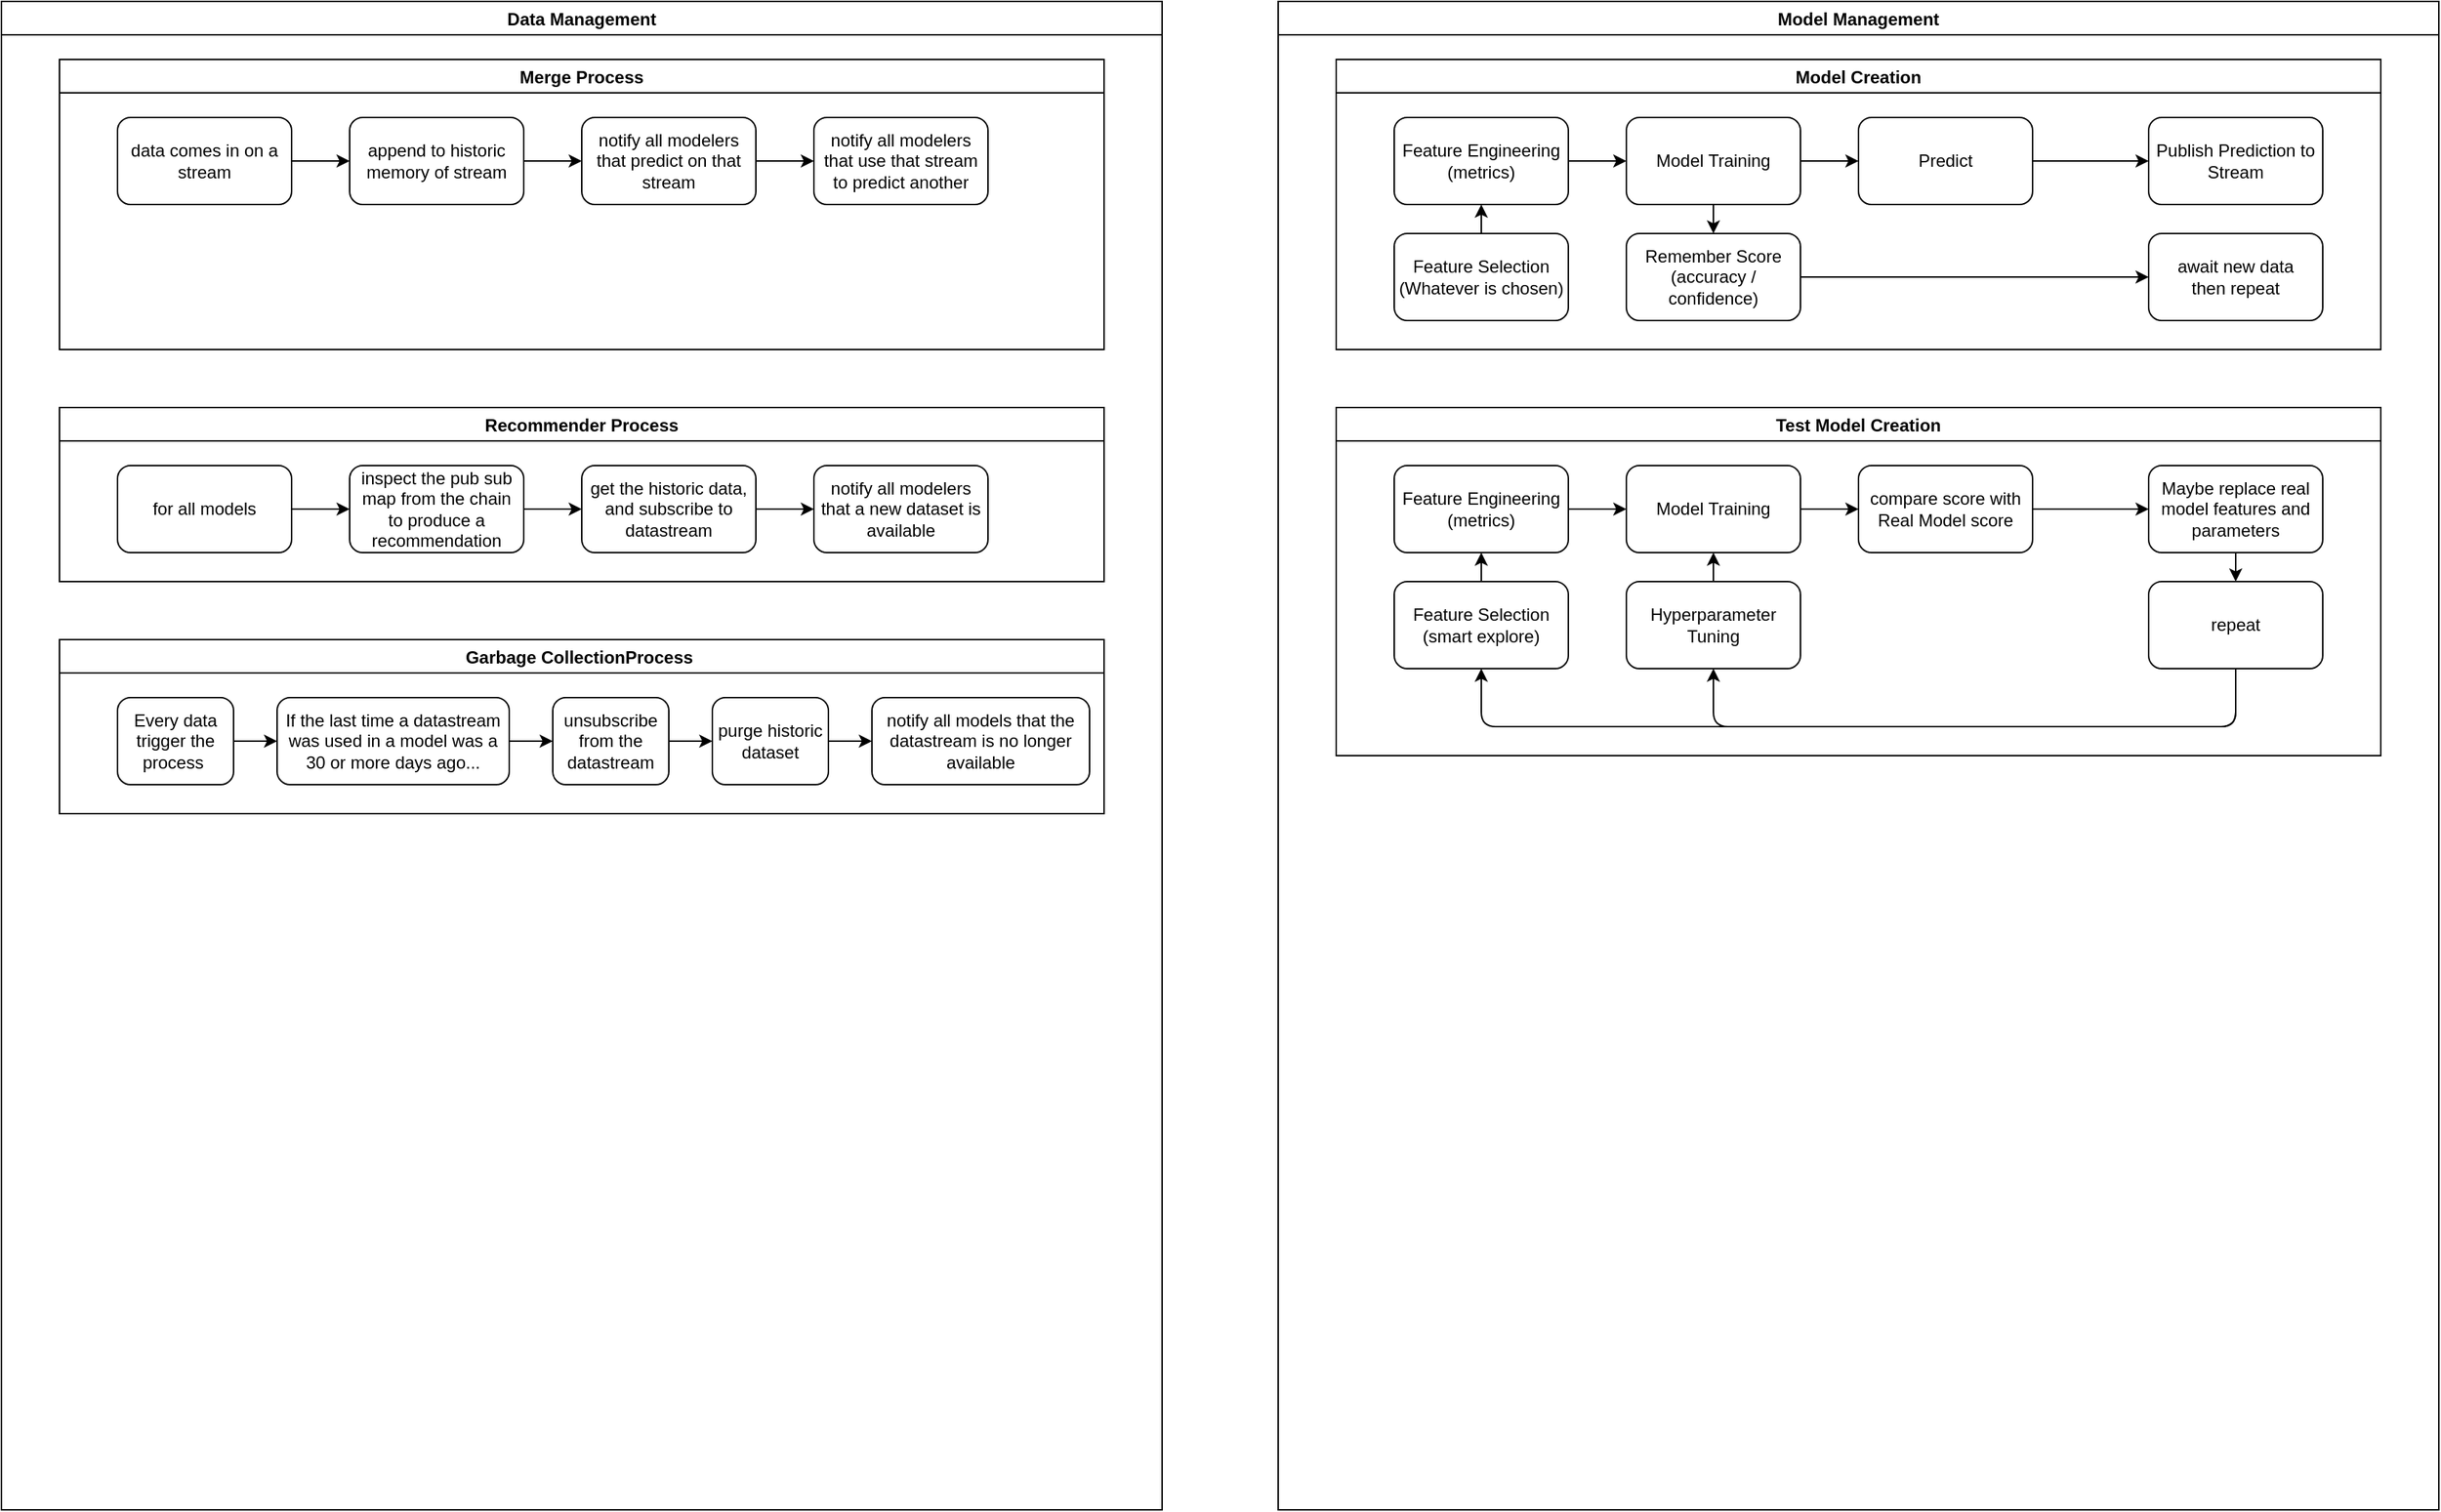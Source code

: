 <mxfile>
    <diagram id="8B1UM-TKubpfmvhL9nei" name="Page-1">
        <mxGraphModel dx="2707" dy="472" grid="0" gridSize="10" guides="1" tooltips="1" connect="1" arrows="1" fold="1" page="1" pageScale="1" pageWidth="850" pageHeight="1100" math="0" shadow="0">
            <root>
                <mxCell id="0"/>
                <mxCell id="1" parent="0"/>
                <mxCell id="18" value="Data Management" style="swimlane;" parent="1" vertex="1">
                    <mxGeometry x="-840" y="40" width="800" height="1040" as="geometry"/>
                </mxCell>
                <mxCell id="56" value="Merge Process" style="swimlane;" parent="18" vertex="1">
                    <mxGeometry x="40" y="40" width="720" height="200" as="geometry">
                        <mxRectangle x="40" y="40" width="120" height="23" as="alternateBounds"/>
                    </mxGeometry>
                </mxCell>
                <mxCell id="57" style="edgeStyle=none;html=1;" parent="56" edge="1">
                    <mxGeometry relative="1" as="geometry">
                        <mxPoint x="160" y="70" as="sourcePoint"/>
                    </mxGeometry>
                </mxCell>
                <mxCell id="59" style="edgeStyle=none;html=1;entryX=0.5;entryY=1;entryDx=0;entryDy=0;" parent="56" edge="1">
                    <mxGeometry relative="1" as="geometry">
                        <mxPoint x="100" y="100" as="targetPoint"/>
                    </mxGeometry>
                </mxCell>
                <mxCell id="61" style="edgeStyle=none;html=1;" parent="56" edge="1">
                    <mxGeometry relative="1" as="geometry">
                        <mxPoint x="320" y="70" as="sourcePoint"/>
                    </mxGeometry>
                </mxCell>
                <mxCell id="62" style="edgeStyle=none;html=1;" parent="56" edge="1">
                    <mxGeometry relative="1" as="geometry">
                        <mxPoint x="260" y="120" as="targetPoint"/>
                    </mxGeometry>
                </mxCell>
                <mxCell id="65" style="edgeStyle=orthogonalEdgeStyle;html=1;entryX=0;entryY=0.5;entryDx=0;entryDy=0;" parent="56" edge="1">
                    <mxGeometry relative="1" as="geometry">
                        <mxPoint x="560" y="150" as="targetPoint"/>
                    </mxGeometry>
                </mxCell>
                <mxCell id="77" style="edgeStyle=orthogonalEdgeStyle;html=1;entryX=0;entryY=0.5;entryDx=0;entryDy=0;" parent="56" source="70" target="75" edge="1">
                    <mxGeometry relative="1" as="geometry"/>
                </mxCell>
                <mxCell id="70" value="notify all modelers that predict on that stream" style="rounded=1;whiteSpace=wrap;html=1;" parent="56" vertex="1">
                    <mxGeometry x="360" y="40" width="120" height="60" as="geometry"/>
                </mxCell>
                <mxCell id="74" style="edgeStyle=orthogonalEdgeStyle;html=1;entryX=0;entryY=0.5;entryDx=0;entryDy=0;" parent="56" source="71" target="143" edge="1">
                    <mxGeometry relative="1" as="geometry"/>
                </mxCell>
                <mxCell id="71" value="data comes in on a stream" style="rounded=1;whiteSpace=wrap;html=1;" parent="56" vertex="1">
                    <mxGeometry x="40" y="40" width="120" height="60" as="geometry"/>
                </mxCell>
                <mxCell id="144" style="edgeStyle=none;html=1;entryX=0;entryY=0.5;entryDx=0;entryDy=0;" edge="1" parent="56" source="143" target="70">
                    <mxGeometry relative="1" as="geometry"/>
                </mxCell>
                <mxCell id="143" value="append to historic memory of stream" style="rounded=1;whiteSpace=wrap;html=1;" vertex="1" parent="56">
                    <mxGeometry x="200" y="40" width="120" height="60" as="geometry"/>
                </mxCell>
                <mxCell id="75" value="notify all modelers that use that stream to predict another" style="rounded=1;whiteSpace=wrap;html=1;" parent="56" vertex="1">
                    <mxGeometry x="520" y="40" width="120" height="60" as="geometry"/>
                </mxCell>
                <mxCell id="79" value="Recommender Process" style="swimlane;" parent="18" vertex="1">
                    <mxGeometry x="40" y="280" width="720" height="120" as="geometry">
                        <mxRectangle x="40" y="40" width="120" height="23" as="alternateBounds"/>
                    </mxGeometry>
                </mxCell>
                <mxCell id="80" style="edgeStyle=none;html=1;" parent="79" edge="1">
                    <mxGeometry relative="1" as="geometry">
                        <mxPoint x="160" y="70" as="sourcePoint"/>
                    </mxGeometry>
                </mxCell>
                <mxCell id="81" style="edgeStyle=none;html=1;entryX=0.5;entryY=1;entryDx=0;entryDy=0;" parent="79" edge="1">
                    <mxGeometry relative="1" as="geometry">
                        <mxPoint x="100" y="100" as="targetPoint"/>
                    </mxGeometry>
                </mxCell>
                <mxCell id="82" style="edgeStyle=none;html=1;" parent="79" edge="1">
                    <mxGeometry relative="1" as="geometry">
                        <mxPoint x="320" y="70" as="sourcePoint"/>
                    </mxGeometry>
                </mxCell>
                <mxCell id="83" style="edgeStyle=none;html=1;" parent="79" edge="1">
                    <mxGeometry relative="1" as="geometry">
                        <mxPoint x="260" y="120" as="targetPoint"/>
                    </mxGeometry>
                </mxCell>
                <mxCell id="84" style="edgeStyle=orthogonalEdgeStyle;html=1;entryX=0;entryY=0.5;entryDx=0;entryDy=0;" parent="79" edge="1">
                    <mxGeometry relative="1" as="geometry">
                        <mxPoint x="560" y="150" as="targetPoint"/>
                    </mxGeometry>
                </mxCell>
                <mxCell id="85" style="edgeStyle=none;html=1;entryX=0;entryY=0.5;entryDx=0;entryDy=0;" parent="79" target="92" edge="1">
                    <mxGeometry relative="1" as="geometry">
                        <mxPoint x="540" y="70" as="targetPoint"/>
                        <mxPoint x="480" y="70" as="sourcePoint"/>
                    </mxGeometry>
                </mxCell>
                <mxCell id="86" style="edgeStyle=orthogonalEdgeStyle;html=1;entryX=0;entryY=0.5;entryDx=0;entryDy=0;" parent="79" source="87" target="90" edge="1">
                    <mxGeometry relative="1" as="geometry"/>
                </mxCell>
                <mxCell id="87" value="inspect the pub sub map from the chain&lt;br&gt;to produce a recommendation" style="rounded=1;whiteSpace=wrap;html=1;" parent="79" vertex="1">
                    <mxGeometry x="200" y="40" width="120" height="60" as="geometry"/>
                </mxCell>
                <mxCell id="88" style="edgeStyle=orthogonalEdgeStyle;html=1;" parent="79" source="89" target="87" edge="1">
                    <mxGeometry relative="1" as="geometry"/>
                </mxCell>
                <mxCell id="89" value="for all models" style="rounded=1;whiteSpace=wrap;html=1;" parent="79" vertex="1">
                    <mxGeometry x="40" y="40" width="120" height="60" as="geometry"/>
                </mxCell>
                <mxCell id="90" value="get the historic data, and subscribe to datastream" style="rounded=1;whiteSpace=wrap;html=1;" parent="79" vertex="1">
                    <mxGeometry x="360" y="40" width="120" height="60" as="geometry"/>
                </mxCell>
                <mxCell id="92" value="notify all modelers that a new dataset is available" style="rounded=1;whiteSpace=wrap;html=1;" parent="79" vertex="1">
                    <mxGeometry x="520" y="40" width="120" height="60" as="geometry"/>
                </mxCell>
                <mxCell id="110" value="Garbage CollectionProcess " style="swimlane;" parent="18" vertex="1">
                    <mxGeometry x="40" y="440" width="720" height="120" as="geometry">
                        <mxRectangle x="40" y="40" width="120" height="23" as="alternateBounds"/>
                    </mxGeometry>
                </mxCell>
                <mxCell id="111" style="edgeStyle=none;html=1;" parent="110" edge="1">
                    <mxGeometry relative="1" as="geometry">
                        <mxPoint x="160" y="70" as="sourcePoint"/>
                    </mxGeometry>
                </mxCell>
                <mxCell id="112" style="edgeStyle=none;html=1;entryX=0.5;entryY=1;entryDx=0;entryDy=0;" parent="110" edge="1">
                    <mxGeometry relative="1" as="geometry">
                        <mxPoint x="100" y="100" as="targetPoint"/>
                    </mxGeometry>
                </mxCell>
                <mxCell id="113" style="edgeStyle=none;html=1;" parent="110" edge="1">
                    <mxGeometry relative="1" as="geometry">
                        <mxPoint x="320" y="70" as="sourcePoint"/>
                    </mxGeometry>
                </mxCell>
                <mxCell id="114" style="edgeStyle=none;html=1;" parent="110" edge="1">
                    <mxGeometry relative="1" as="geometry">
                        <mxPoint x="260" y="120" as="targetPoint"/>
                    </mxGeometry>
                </mxCell>
                <mxCell id="115" style="edgeStyle=orthogonalEdgeStyle;html=1;entryX=0;entryY=0.5;entryDx=0;entryDy=0;" parent="110" edge="1">
                    <mxGeometry relative="1" as="geometry">
                        <mxPoint x="560" y="150" as="targetPoint"/>
                    </mxGeometry>
                </mxCell>
                <mxCell id="117" style="edgeStyle=orthogonalEdgeStyle;html=1;entryX=0;entryY=0.5;entryDx=0;entryDy=0;" parent="110" source="118" target="121" edge="1">
                    <mxGeometry relative="1" as="geometry"/>
                </mxCell>
                <mxCell id="118" value="unsubscribe from the datastream" style="rounded=1;whiteSpace=wrap;html=1;" parent="110" vertex="1">
                    <mxGeometry x="340" y="40" width="80" height="60" as="geometry"/>
                </mxCell>
                <mxCell id="119" style="edgeStyle=orthogonalEdgeStyle;html=1;" parent="110" source="120" target="118" edge="1">
                    <mxGeometry relative="1" as="geometry"/>
                </mxCell>
                <mxCell id="120" value="If the last time a datastream was used in a model was a 30 or more days ago..." style="rounded=1;whiteSpace=wrap;html=1;" parent="110" vertex="1">
                    <mxGeometry x="150" y="40" width="160" height="60" as="geometry"/>
                </mxCell>
                <mxCell id="142" style="edgeStyle=orthogonalEdgeStyle;html=1;entryX=0;entryY=0.5;entryDx=0;entryDy=0;" parent="110" source="121" target="123" edge="1">
                    <mxGeometry relative="1" as="geometry"/>
                </mxCell>
                <mxCell id="121" value="purge historic &lt;br&gt;dataset" style="rounded=1;whiteSpace=wrap;html=1;" parent="110" vertex="1">
                    <mxGeometry x="450" y="40" width="80" height="60" as="geometry"/>
                </mxCell>
                <mxCell id="123" value="notify all models that the datastream is no longer available" style="rounded=1;whiteSpace=wrap;html=1;" parent="110" vertex="1">
                    <mxGeometry x="560" y="40" width="150" height="60" as="geometry"/>
                </mxCell>
                <mxCell id="140" style="edgeStyle=orthogonalEdgeStyle;html=1;" parent="110" source="139" target="120" edge="1">
                    <mxGeometry relative="1" as="geometry"/>
                </mxCell>
                <mxCell id="139" value="Every data trigger the process&amp;nbsp;" style="rounded=1;whiteSpace=wrap;html=1;" parent="110" vertex="1">
                    <mxGeometry x="40" y="40" width="80" height="60" as="geometry"/>
                </mxCell>
                <mxCell id="20" value="Model Management" style="swimlane;" parent="1" vertex="1">
                    <mxGeometry x="40" y="40" width="800" height="1040" as="geometry"/>
                </mxCell>
                <mxCell id="8" style="edgeStyle=none;html=1;" parent="20" edge="1">
                    <mxGeometry relative="1" as="geometry">
                        <mxPoint x="640" y="938" as="targetPoint"/>
                    </mxGeometry>
                </mxCell>
                <mxCell id="9" style="edgeStyle=none;html=1;" parent="20" edge="1">
                    <mxGeometry relative="1" as="geometry">
                        <mxPoint x="640" y="902" as="targetPoint"/>
                    </mxGeometry>
                </mxCell>
                <mxCell id="11" style="edgeStyle=none;html=1;" parent="20" edge="1">
                    <mxGeometry relative="1" as="geometry">
                        <mxPoint x="450" y="950" as="targetPoint"/>
                    </mxGeometry>
                </mxCell>
                <mxCell id="12" style="edgeStyle=none;html=1;entryX=0;entryY=0.5;entryDx=0;entryDy=0;" parent="20" edge="1">
                    <mxGeometry relative="1" as="geometry">
                        <mxPoint x="440" y="860" as="targetPoint"/>
                    </mxGeometry>
                </mxCell>
                <mxCell id="13" style="edgeStyle=none;html=1;" parent="20" edge="1">
                    <mxGeometry relative="1" as="geometry">
                        <mxPoint x="240" y="860" as="targetPoint"/>
                    </mxGeometry>
                </mxCell>
                <mxCell id="17" style="edgeStyle=none;html=1;" parent="20" edge="1">
                    <mxGeometry relative="1" as="geometry">
                        <mxPoint x="500" y="830" as="targetPoint"/>
                    </mxGeometry>
                </mxCell>
                <mxCell id="16" style="edgeStyle=none;html=1;" parent="20" edge="1">
                    <mxGeometry relative="1" as="geometry">
                        <mxPoint x="450" y="770" as="targetPoint"/>
                    </mxGeometry>
                </mxCell>
                <mxCell id="22" value="Model Creation" style="swimlane;" parent="20" vertex="1">
                    <mxGeometry x="40" y="40" width="720" height="200" as="geometry">
                        <mxRectangle x="40" y="40" width="120" height="23" as="alternateBounds"/>
                    </mxGeometry>
                </mxCell>
                <mxCell id="28" style="edgeStyle=none;html=1;" parent="22" source="24" target="26" edge="1">
                    <mxGeometry relative="1" as="geometry"/>
                </mxCell>
                <mxCell id="24" value="Feature Engineering&lt;br&gt;(metrics)" style="rounded=1;whiteSpace=wrap;html=1;" parent="22" vertex="1">
                    <mxGeometry x="40" y="40" width="120" height="60" as="geometry"/>
                </mxCell>
                <mxCell id="27" style="edgeStyle=none;html=1;entryX=0.5;entryY=1;entryDx=0;entryDy=0;" parent="22" source="25" target="24" edge="1">
                    <mxGeometry relative="1" as="geometry"/>
                </mxCell>
                <mxCell id="25" value="Feature Selection&lt;br&gt;(Whatever is chosen)" style="rounded=1;whiteSpace=wrap;html=1;" parent="22" vertex="1">
                    <mxGeometry x="40" y="120" width="120" height="60" as="geometry"/>
                </mxCell>
                <mxCell id="30" style="edgeStyle=none;html=1;" parent="22" source="26" target="29" edge="1">
                    <mxGeometry relative="1" as="geometry"/>
                </mxCell>
                <mxCell id="32" style="edgeStyle=none;html=1;" parent="22" source="26" target="31" edge="1">
                    <mxGeometry relative="1" as="geometry"/>
                </mxCell>
                <mxCell id="26" value="Model Training" style="rounded=1;whiteSpace=wrap;html=1;" parent="22" vertex="1">
                    <mxGeometry x="200" y="40" width="120" height="60" as="geometry"/>
                </mxCell>
                <mxCell id="29" value="Predict" style="rounded=1;whiteSpace=wrap;html=1;" parent="22" vertex="1">
                    <mxGeometry x="360" y="40" width="120" height="60" as="geometry"/>
                </mxCell>
                <mxCell id="55" style="edgeStyle=orthogonalEdgeStyle;html=1;entryX=0;entryY=0.5;entryDx=0;entryDy=0;" parent="22" source="31" target="52" edge="1">
                    <mxGeometry relative="1" as="geometry"/>
                </mxCell>
                <mxCell id="31" value="Remember Score&lt;br&gt;(accuracy / confidence)" style="rounded=1;whiteSpace=wrap;html=1;" parent="22" vertex="1">
                    <mxGeometry x="200" y="120" width="120" height="60" as="geometry"/>
                </mxCell>
                <mxCell id="53" value="Publish Prediction to Stream" style="rounded=1;whiteSpace=wrap;html=1;" parent="22" vertex="1">
                    <mxGeometry x="560" y="40" width="120" height="60" as="geometry"/>
                </mxCell>
                <mxCell id="33" style="edgeStyle=none;html=1;entryX=0;entryY=0.5;entryDx=0;entryDy=0;" parent="22" source="29" target="53" edge="1">
                    <mxGeometry relative="1" as="geometry">
                        <mxPoint x="720" y="70" as="targetPoint"/>
                    </mxGeometry>
                </mxCell>
                <mxCell id="52" value="await new data&lt;br&gt;then repeat" style="rounded=1;whiteSpace=wrap;html=1;" parent="22" vertex="1">
                    <mxGeometry x="560" y="120" width="120" height="60" as="geometry"/>
                </mxCell>
                <mxCell id="23" value="Test Model Creation" style="swimlane;" parent="20" vertex="1">
                    <mxGeometry x="40" y="280" width="720" height="240" as="geometry"/>
                </mxCell>
                <mxCell id="40" style="edgeStyle=none;html=1;" parent="23" source="34" target="36" edge="1">
                    <mxGeometry relative="1" as="geometry"/>
                </mxCell>
                <mxCell id="34" value="Feature Engineering&lt;br&gt;(metrics)" style="rounded=1;whiteSpace=wrap;html=1;" parent="23" vertex="1">
                    <mxGeometry x="40" y="40" width="120" height="60" as="geometry"/>
                </mxCell>
                <mxCell id="39" style="edgeStyle=none;html=1;entryX=0.5;entryY=1;entryDx=0;entryDy=0;" parent="23" source="35" target="34" edge="1">
                    <mxGeometry relative="1" as="geometry"/>
                </mxCell>
                <mxCell id="35" value="Feature Selection&lt;br&gt;(smart explore)" style="rounded=1;whiteSpace=wrap;html=1;" parent="23" vertex="1">
                    <mxGeometry x="40" y="120" width="120" height="60" as="geometry"/>
                </mxCell>
                <mxCell id="41" style="edgeStyle=none;html=1;" parent="23" source="36" target="38" edge="1">
                    <mxGeometry relative="1" as="geometry"/>
                </mxCell>
                <mxCell id="36" value="Model Training" style="rounded=1;whiteSpace=wrap;html=1;" parent="23" vertex="1">
                    <mxGeometry x="200" y="40" width="120" height="60" as="geometry"/>
                </mxCell>
                <mxCell id="43" style="edgeStyle=none;html=1;entryX=0;entryY=0.5;entryDx=0;entryDy=0;" parent="23" source="38" target="42" edge="1">
                    <mxGeometry relative="1" as="geometry"/>
                </mxCell>
                <mxCell id="38" value="compare score with Real Model score" style="rounded=1;whiteSpace=wrap;html=1;" parent="23" vertex="1">
                    <mxGeometry x="360" y="40" width="120" height="60" as="geometry"/>
                </mxCell>
                <mxCell id="48" style="edgeStyle=none;html=1;" parent="23" source="42" target="47" edge="1">
                    <mxGeometry relative="1" as="geometry"/>
                </mxCell>
                <mxCell id="42" value="Maybe replace real model features and parameters" style="rounded=1;whiteSpace=wrap;html=1;" parent="23" vertex="1">
                    <mxGeometry x="560" y="40" width="120" height="60" as="geometry"/>
                </mxCell>
                <mxCell id="45" style="edgeStyle=none;html=1;" parent="23" source="44" target="36" edge="1">
                    <mxGeometry relative="1" as="geometry"/>
                </mxCell>
                <mxCell id="44" value="Hyperparameter Tuning" style="rounded=1;whiteSpace=wrap;html=1;" parent="23" vertex="1">
                    <mxGeometry x="200" y="120" width="120" height="60" as="geometry"/>
                </mxCell>
                <mxCell id="50" style="edgeStyle=orthogonalEdgeStyle;html=1;entryX=0.5;entryY=1;entryDx=0;entryDy=0;" parent="23" source="47" target="35" edge="1">
                    <mxGeometry relative="1" as="geometry">
                        <Array as="points">
                            <mxPoint x="620" y="220"/>
                            <mxPoint x="100" y="220"/>
                        </Array>
                    </mxGeometry>
                </mxCell>
                <mxCell id="47" value="repeat" style="rounded=1;whiteSpace=wrap;html=1;" parent="23" vertex="1">
                    <mxGeometry x="560" y="120" width="120" height="60" as="geometry"/>
                </mxCell>
                <mxCell id="49" style="edgeStyle=orthogonalEdgeStyle;html=1;entryX=0.5;entryY=1;entryDx=0;entryDy=0;" parent="23" source="47" target="44" edge="1">
                    <mxGeometry relative="1" as="geometry">
                        <mxPoint x="350" y="150" as="targetPoint"/>
                        <Array as="points">
                            <mxPoint x="620" y="220"/>
                            <mxPoint x="260" y="220"/>
                        </Array>
                    </mxGeometry>
                </mxCell>
            </root>
        </mxGraphModel>
    </diagram>
</mxfile>